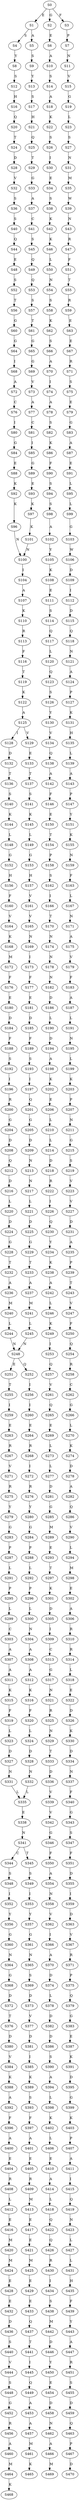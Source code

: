 strict digraph  {
	S0 -> S1 [ label = E ];
	S0 -> S2 [ label = G ];
	S0 -> S3 [ label = F ];
	S1 -> S4 [ label = S ];
	S1 -> S5 [ label = A ];
	S2 -> S6 [ label = E ];
	S3 -> S7 [ label = P ];
	S4 -> S8 [ label = Y ];
	S5 -> S9 [ label = S ];
	S6 -> S10 [ label = A ];
	S7 -> S11 [ label = N ];
	S8 -> S12 [ label = S ];
	S9 -> S13 [ label = Y ];
	S10 -> S14 [ label = S ];
	S11 -> S15 [ label = V ];
	S12 -> S16 [ label = H ];
	S13 -> S17 [ label = S ];
	S14 -> S18 [ label = A ];
	S15 -> S19 [ label = G ];
	S16 -> S20 [ label = Q ];
	S17 -> S21 [ label = H ];
	S18 -> S22 [ label = K ];
	S19 -> S23 [ label = L ];
	S20 -> S24 [ label = T ];
	S21 -> S25 [ label = Q ];
	S22 -> S26 [ label = S ];
	S23 -> S27 [ label = S ];
	S24 -> S28 [ label = D ];
	S25 -> S29 [ label = T ];
	S26 -> S30 [ label = I ];
	S27 -> S31 [ label = N ];
	S28 -> S32 [ label = V ];
	S29 -> S33 [ label = G ];
	S30 -> S34 [ label = E ];
	S31 -> S35 [ label = M ];
	S32 -> S36 [ label = S ];
	S33 -> S37 [ label = A ];
	S34 -> S38 [ label = S ];
	S35 -> S39 [ label = W ];
	S36 -> S40 [ label = S ];
	S37 -> S41 [ label = C ];
	S38 -> S42 [ label = K ];
	S39 -> S43 [ label = N ];
	S40 -> S44 [ label = Q ];
	S41 -> S45 [ label = S ];
	S42 -> S46 [ label = K ];
	S43 -> S47 [ label = R ];
	S44 -> S48 [ label = E ];
	S45 -> S49 [ label = Q ];
	S46 -> S50 [ label = L ];
	S47 -> S51 [ label = F ];
	S48 -> S52 [ label = S ];
	S49 -> S53 [ label = Q ];
	S50 -> S54 [ label = N ];
	S51 -> S55 [ label = T ];
	S52 -> S56 [ label = T ];
	S53 -> S57 [ label = S ];
	S54 -> S58 [ label = S ];
	S55 -> S59 [ label = R ];
	S56 -> S60 [ label = G ];
	S57 -> S61 [ label = T ];
	S58 -> S62 [ label = K ];
	S59 -> S63 [ label = E ];
	S60 -> S64 [ label = G ];
	S61 -> S65 [ label = G ];
	S62 -> S66 [ label = S ];
	S63 -> S67 [ label = E ];
	S64 -> S68 [ label = I ];
	S65 -> S69 [ label = G ];
	S66 -> S70 [ label = A ];
	S67 -> S71 [ label = R ];
	S68 -> S72 [ label = A ];
	S69 -> S73 [ label = V ];
	S70 -> S74 [ label = I ];
	S71 -> S75 [ label = S ];
	S72 -> S76 [ label = C ];
	S73 -> S77 [ label = A ];
	S74 -> S78 [ label = A ];
	S75 -> S79 [ label = E ];
	S76 -> S80 [ label = I ];
	S77 -> S81 [ label = C ];
	S78 -> S82 [ label = S ];
	S79 -> S83 [ label = G ];
	S80 -> S84 [ label = G ];
	S81 -> S85 [ label = I ];
	S82 -> S86 [ label = K ];
	S83 -> S87 [ label = A ];
	S84 -> S88 [ label = E ];
	S85 -> S89 [ label = G ];
	S86 -> S90 [ label = F ];
	S87 -> S91 [ label = E ];
	S88 -> S92 [ label = K ];
	S89 -> S93 [ label = E ];
	S90 -> S94 [ label = S ];
	S91 -> S95 [ label = L ];
	S92 -> S96 [ label = K ];
	S93 -> S97 [ label = K ];
	S94 -> S98 [ label = S ];
	S95 -> S99 [ label = L ];
	S96 -> S100 [ label = N ];
	S97 -> S101 [ label = K ];
	S98 -> S102 [ label = A ];
	S99 -> S103 [ label = G ];
	S100 -> S104 [ label = I ];
	S101 -> S100 [ label = N ];
	S102 -> S105 [ label = Y ];
	S103 -> S106 [ label = W ];
	S104 -> S107 [ label = A ];
	S105 -> S108 [ label = K ];
	S106 -> S109 [ label = D ];
	S107 -> S110 [ label = K ];
	S108 -> S111 [ label = E ];
	S109 -> S112 [ label = I ];
	S110 -> S113 [ label = R ];
	S111 -> S114 [ label = S ];
	S112 -> S115 [ label = D ];
	S113 -> S116 [ label = F ];
	S114 -> S117 [ label = Q ];
	S115 -> S118 [ label = Q ];
	S116 -> S119 [ label = T ];
	S117 -> S120 [ label = L ];
	S118 -> S121 [ label = N ];
	S119 -> S122 [ label = K ];
	S120 -> S123 [ label = Q ];
	S121 -> S124 [ label = A ];
	S122 -> S125 [ label = A ];
	S123 -> S126 [ label = S ];
	S124 -> S127 [ label = P ];
	S125 -> S128 [ label = I ];
	S125 -> S129 [ label = V ];
	S126 -> S130 [ label = Y ];
	S127 -> S131 [ label = K ];
	S128 -> S132 [ label = D ];
	S129 -> S133 [ label = E ];
	S130 -> S134 [ label = V ];
	S131 -> S135 [ label = H ];
	S132 -> S136 [ label = T ];
	S133 -> S137 [ label = T ];
	S134 -> S138 [ label = Q ];
	S135 -> S139 [ label = L ];
	S136 -> S140 [ label = S ];
	S137 -> S141 [ label = S ];
	S138 -> S142 [ label = A ];
	S139 -> S143 [ label = A ];
	S140 -> S144 [ label = K ];
	S141 -> S145 [ label = K ];
	S142 -> S146 [ label = F ];
	S143 -> S147 [ label = P ];
	S144 -> S148 [ label = L ];
	S145 -> S149 [ label = L ];
	S146 -> S150 [ label = E ];
	S147 -> S151 [ label = Y ];
	S148 -> S152 [ label = G ];
	S149 -> S153 [ label = G ];
	S150 -> S154 [ label = T ];
	S151 -> S155 [ label = K ];
	S152 -> S156 [ label = H ];
	S153 -> S157 [ label = H ];
	S154 -> S158 [ label = P ];
	S155 -> S159 [ label = N ];
	S156 -> S160 [ label = F ];
	S157 -> S161 [ label = V ];
	S158 -> S162 [ label = S ];
	S159 -> S163 [ label = F ];
	S160 -> S164 [ label = V ];
	S161 -> S165 [ label = V ];
	S162 -> S166 [ label = I ];
	S163 -> S167 [ label = L ];
	S164 -> S168 [ label = K ];
	S165 -> S169 [ label = N ];
	S166 -> S170 [ label = T ];
	S167 -> S171 [ label = N ];
	S168 -> S172 [ label = M ];
	S169 -> S173 [ label = I ];
	S170 -> S174 [ label = N ];
	S171 -> S175 [ label = A ];
	S172 -> S176 [ label = F ];
	S173 -> S177 [ label = F ];
	S174 -> S178 [ label = N ];
	S175 -> S179 [ label = V ];
	S176 -> S180 [ label = E ];
	S177 -> S181 [ label = E ];
	S178 -> S182 [ label = N ];
	S179 -> S183 [ label = F ];
	S180 -> S184 [ label = D ];
	S181 -> S185 [ label = D ];
	S182 -> S186 [ label = D ];
	S183 -> S187 [ label = A ];
	S184 -> S188 [ label = F ];
	S185 -> S189 [ label = F ];
	S186 -> S190 [ label = L ];
	S187 -> S191 [ label = L ];
	S188 -> S192 [ label = S ];
	S189 -> S193 [ label = S ];
	S190 -> S194 [ label = D ];
	S191 -> S195 [ label = N ];
	S192 -> S196 [ label = I ];
	S193 -> S197 [ label = I ];
	S194 -> S198 [ label = A ];
	S195 -> S199 [ label = L ];
	S196 -> S200 [ label = R ];
	S197 -> S201 [ label = Q ];
	S198 -> S202 [ label = K ];
	S199 -> S203 [ label = K ];
	S200 -> S204 [ label = G ];
	S201 -> S205 [ label = G ];
	S202 -> S206 [ label = E ];
	S203 -> S207 [ label = P ];
	S204 -> S208 [ label = D ];
	S205 -> S209 [ label = D ];
	S206 -> S210 [ label = L ];
	S207 -> S211 [ label = N ];
	S208 -> S212 [ label = Q ];
	S209 -> S213 [ label = N ];
	S210 -> S214 [ label = L ];
	S211 -> S215 [ label = G ];
	S212 -> S216 [ label = D ];
	S213 -> S217 [ label = N ];
	S214 -> S218 [ label = D ];
	S215 -> S219 [ label = S ];
	S216 -> S220 [ label = L ];
	S217 -> S221 [ label = L ];
	S218 -> S222 [ label = R ];
	S219 -> S223 [ label = V ];
	S220 -> S224 [ label = D ];
	S221 -> S225 [ label = D ];
	S222 -> S226 [ label = I ];
	S223 -> S227 [ label = V ];
	S224 -> S228 [ label = G ];
	S225 -> S229 [ label = G ];
	S226 -> S230 [ label = Q ];
	S227 -> S231 [ label = D ];
	S228 -> S232 [ label = T ];
	S229 -> S233 [ label = T ];
	S230 -> S234 [ label = Y ];
	S231 -> S235 [ label = A ];
	S232 -> S236 [ label = A ];
	S233 -> S237 [ label = A ];
	S234 -> S238 [ label = K ];
	S235 -> S239 [ label = P ];
	S236 -> S240 [ label = M ];
	S237 -> S241 [ label = M ];
	S238 -> S242 [ label = A ];
	S239 -> S243 [ label = T ];
	S240 -> S244 [ label = L ];
	S241 -> S245 [ label = L ];
	S242 -> S246 [ label = L ];
	S243 -> S247 [ label = V ];
	S244 -> S248 [ label = N ];
	S245 -> S248 [ label = N ];
	S246 -> S249 [ label = K ];
	S247 -> S250 [ label = F ];
	S248 -> S251 [ label = E ];
	S248 -> S252 [ label = Q ];
	S249 -> S253 [ label = I ];
	S250 -> S254 [ label = Q ];
	S251 -> S255 [ label = T ];
	S252 -> S256 [ label = I ];
	S253 -> S257 [ label = Q ];
	S254 -> S258 [ label = R ];
	S255 -> S259 [ label = I ];
	S256 -> S260 [ label = I ];
	S257 -> S261 [ label = V ];
	S258 -> S262 [ label = C ];
	S259 -> S263 [ label = E ];
	S260 -> S264 [ label = E ];
	S261 -> S265 [ label = Q ];
	S262 -> S266 [ label = G ];
	S263 -> S267 [ label = R ];
	S264 -> S268 [ label = R ];
	S265 -> S269 [ label = E ];
	S266 -> S270 [ label = L ];
	S267 -> S271 [ label = V ];
	S268 -> S272 [ label = I ];
	S269 -> S273 [ label = L ];
	S270 -> S274 [ label = K ];
	S271 -> S275 [ label = R ];
	S272 -> S276 [ label = R ];
	S273 -> S277 [ label = L ];
	S274 -> S278 [ label = D ];
	S275 -> S279 [ label = Y ];
	S276 -> S280 [ label = Y ];
	S277 -> S281 [ label = D ];
	S278 -> S282 [ label = A ];
	S279 -> S283 [ label = G ];
	S280 -> S284 [ label = G ];
	S281 -> S285 [ label = G ];
	S282 -> S286 [ label = Q ];
	S283 -> S287 [ label = P ];
	S284 -> S288 [ label = P ];
	S285 -> S289 [ label = M ];
	S286 -> S290 [ label = V ];
	S287 -> S291 [ label = L ];
	S288 -> S292 [ label = L ];
	S289 -> S293 [ label = E ];
	S290 -> S294 [ label = L ];
	S291 -> S295 [ label = P ];
	S292 -> S296 [ label = P ];
	S293 -> S297 [ label = T ];
	S294 -> S298 [ label = M ];
	S295 -> S299 [ label = L ];
	S296 -> S300 [ label = L ];
	S297 -> S301 [ label = K ];
	S298 -> S302 [ label = E ];
	S299 -> S303 [ label = C ];
	S300 -> S304 [ label = N ];
	S301 -> S305 [ label = D ];
	S302 -> S306 [ label = A ];
	S303 -> S307 [ label = A ];
	S304 -> S308 [ label = A ];
	S305 -> S309 [ label = I ];
	S306 -> S310 [ label = R ];
	S307 -> S311 [ label = A ];
	S308 -> S312 [ label = A ];
	S309 -> S313 [ label = C ];
	S310 -> S314 [ label = R ];
	S311 -> S315 [ label = K ];
	S312 -> S316 [ label = K ];
	S313 -> S317 [ label = G ];
	S314 -> S318 [ label = L ];
	S315 -> S319 [ label = F ];
	S316 -> S320 [ label = F ];
	S317 -> S321 [ label = N ];
	S318 -> S322 [ label = E ];
	S319 -> S323 [ label = L ];
	S320 -> S324 [ label = L ];
	S321 -> S325 [ label = R ];
	S322 -> S326 [ label = D ];
	S323 -> S327 [ label = D ];
	S324 -> S328 [ label = D ];
	S325 -> S329 [ label = N ];
	S326 -> S330 [ label = K ];
	S327 -> S331 [ label = N ];
	S328 -> S332 [ label = N ];
	S329 -> S333 [ label = T ];
	S330 -> S334 [ label = D ];
	S331 -> S335 [ label = L ];
	S332 -> S335 [ label = L ];
	S333 -> S336 [ label = D ];
	S334 -> S337 [ label = N ];
	S335 -> S338 [ label = E ];
	S336 -> S339 [ label = V ];
	S337 -> S340 [ label = F ];
	S338 -> S341 [ label = N ];
	S339 -> S342 [ label = V ];
	S340 -> S343 [ label = G ];
	S341 -> S344 [ label = C ];
	S341 -> S345 [ label = T ];
	S342 -> S346 [ label = G ];
	S343 -> S347 [ label = S ];
	S344 -> S348 [ label = S ];
	S345 -> S349 [ label = S ];
	S346 -> S350 [ label = F ];
	S347 -> S351 [ label = F ];
	S348 -> S352 [ label = I ];
	S349 -> S353 [ label = I ];
	S350 -> S354 [ label = A ];
	S351 -> S355 [ label = D ];
	S352 -> S356 [ label = Y ];
	S353 -> S357 [ label = Y ];
	S354 -> S358 [ label = N ];
	S355 -> S359 [ label = I ];
	S356 -> S360 [ label = G ];
	S357 -> S361 [ label = G ];
	S358 -> S362 [ label = V ];
	S359 -> S363 [ label = D ];
	S360 -> S364 [ label = N ];
	S361 -> S365 [ label = N ];
	S362 -> S366 [ label = I ];
	S363 -> S367 [ label = V ];
	S364 -> S368 [ label = G ];
	S365 -> S369 [ label = S ];
	S366 -> S370 [ label = A ];
	S367 -> S371 [ label = R ];
	S368 -> S372 [ label = D ];
	S369 -> S373 [ label = D ];
	S370 -> S374 [ label = D ];
	S371 -> S375 [ label = P ];
	S372 -> S376 [ label = T ];
	S373 -> S377 [ label = V ];
	S374 -> S378 [ label = L ];
	S375 -> S379 [ label = Q ];
	S376 -> S380 [ label = D ];
	S377 -> S381 [ label = D ];
	S378 -> S382 [ label = D ];
	S379 -> S383 [ label = G ];
	S380 -> S384 [ label = V ];
	S381 -> S385 [ label = I ];
	S382 -> S386 [ label = D ];
	S383 -> S387 [ label = E ];
	S384 -> S388 [ label = K ];
	S385 -> S389 [ label = K ];
	S386 -> S390 [ label = S ];
	S387 -> S391 [ label = K ];
	S388 -> S392 [ label = A ];
	S389 -> S393 [ label = S ];
	S390 -> S394 [ label = A ];
	S391 -> S395 [ label = D ];
	S392 -> S396 [ label = F ];
	S393 -> S397 [ label = F ];
	S394 -> S398 [ label = L ];
	S395 -> S399 [ label = G ];
	S396 -> S400 [ label = A ];
	S397 -> S401 [ label = A ];
	S398 -> S402 [ label = K ];
	S399 -> S403 [ label = K ];
	S400 -> S404 [ label = E ];
	S401 -> S405 [ label = E ];
	S402 -> S406 [ label = L ];
	S403 -> S407 [ label = P ];
	S404 -> S408 [ label = R ];
	S405 -> S409 [ label = R ];
	S406 -> S410 [ label = E ];
	S407 -> S411 [ label = A ];
	S408 -> S412 [ label = L ];
	S409 -> S413 [ label = M ];
	S410 -> S414 [ label = A ];
	S411 -> S415 [ label = I ];
	S412 -> S416 [ label = E ];
	S413 -> S417 [ label = E ];
	S414 -> S418 [ label = L ];
	S415 -> S419 [ label = Q ];
	S416 -> S420 [ label = M ];
	S417 -> S421 [ label = E ];
	S418 -> S422 [ label = Q ];
	S419 -> S423 [ label = N ];
	S420 -> S424 [ label = M ];
	S421 -> S425 [ label = M ];
	S422 -> S426 [ label = Q ];
	S423 -> S427 [ label = L ];
	S424 -> S428 [ label = E ];
	S425 -> S429 [ label = E ];
	S426 -> S430 [ label = R ];
	S427 -> S431 [ label = L ];
	S428 -> S432 [ label = E ];
	S429 -> S433 [ label = E ];
	S430 -> S434 [ label = I ];
	S431 -> S435 [ label = H ];
	S432 -> S436 [ label = D ];
	S433 -> S437 [ label = Q ];
	S434 -> S438 [ label = S ];
	S435 -> S439 [ label = F ];
	S436 -> S440 [ label = S ];
	S437 -> S441 [ label = T ];
	S438 -> S442 [ label = M ];
	S439 -> S443 [ label = Y ];
	S440 -> S444 [ label = V ];
	S441 -> S445 [ label = I ];
	S442 -> S446 [ label = D ];
	S443 -> S447 [ label = A ];
	S444 -> S448 [ label = S ];
	S445 -> S449 [ label = Q ];
	S446 -> S450 [ label = Y ];
	S447 -> S451 [ label = R ];
	S448 -> S452 [ label = G ];
	S449 -> S453 [ label = A ];
	S450 -> S454 [ label = E ];
	S451 -> S455 [ label = S ];
	S452 -> S456 [ label = R ];
	S453 -> S457 [ label = A ];
	S454 -> S458 [ label = D ];
	S455 -> S459 [ label = D ];
	S456 -> S460 [ label = A ];
	S457 -> S461 [ label = M ];
	S458 -> S462 [ label = N ];
	S459 -> S463 [ label = Q ];
	S460 -> S464 [ label = M ];
	S461 -> S465 [ label = K ];
	S462 -> S466 [ label = A ];
	S463 -> S467 [ label = P ];
	S464 -> S468 [ label = K ];
	S466 -> S469 [ label = M ];
	S467 -> S470 [ label = D ];
}
